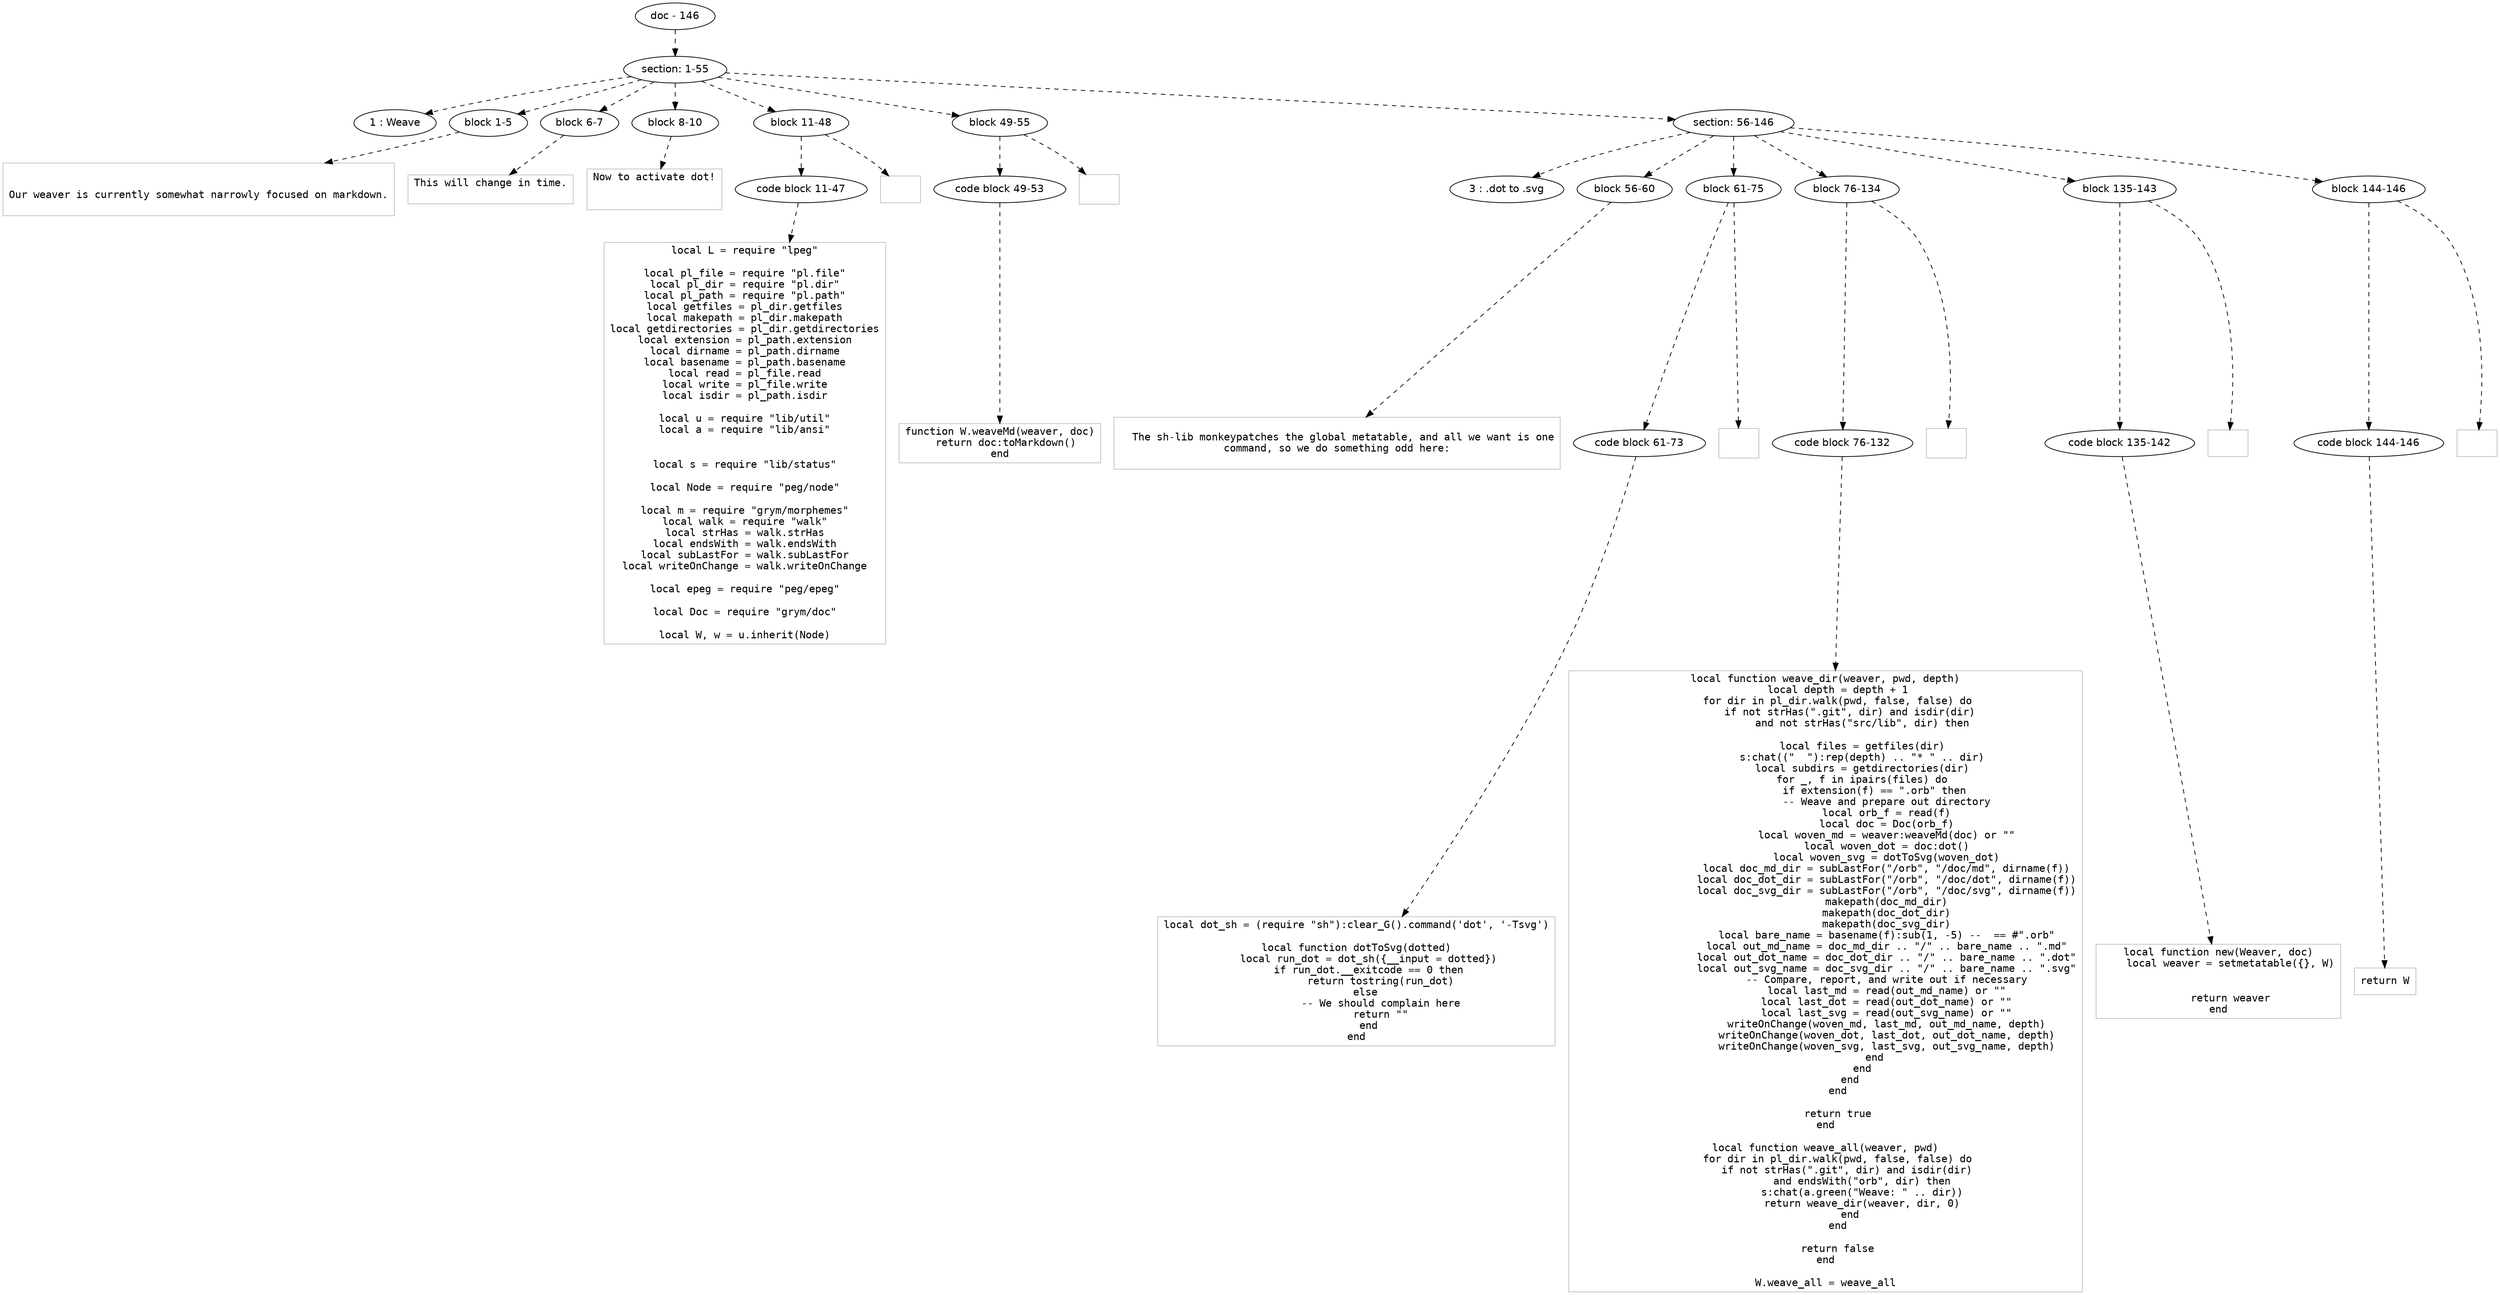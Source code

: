 digraph hierarchy {

node [fontname=Helvetica]
edge [style=dashed]

doc_0 [label="doc - 146"]

doc_0 -> { section_1}
{rank=same; section_1}

section_1 [label="section: 1-55"]

section_1 -> { header_2 block_3 block_4 block_5 block_6 block_7 section_8}
{rank=same; header_2 block_3 block_4 block_5 block_6 block_7 section_8}

header_2 [label="1 : Weave"]
block_3 [label="block 1-5"]
block_4 [label="block 6-7"]
block_5 [label="block 8-10"]
block_6 [label="block 11-48"]
block_7 [label="block 49-55"]
section_8 [label="section: 56-146"]


block_3 -> leaf_9
leaf_9  [color=Gray,shape=rectangle,fontname=Inconsolata,label="

Our weaver is currently somewhat narrowly focused on markdown.

"]
block_4 -> leaf_10
leaf_10  [color=Gray,shape=rectangle,fontname=Inconsolata,label="This will change in time.

"]
block_5 -> leaf_11
leaf_11  [color=Gray,shape=rectangle,fontname=Inconsolata,label="Now to activate dot!


"]block_6 -> { codeblock_12}
{rank=same; codeblock_12}

codeblock_12 [label="code block 11-47"]


codeblock_12 -> leaf_13
leaf_13  [color=Gray,shape=rectangle,fontname=Inconsolata,label="local L = require \"lpeg\"

local pl_file = require \"pl.file\"
local pl_dir = require \"pl.dir\"
local pl_path = require \"pl.path\"
local getfiles = pl_dir.getfiles
local makepath = pl_dir.makepath
local getdirectories = pl_dir.getdirectories
local extension = pl_path.extension
local dirname = pl_path.dirname
local basename = pl_path.basename
local read = pl_file.read
local write = pl_file.write
local isdir = pl_path.isdir

local u = require \"lib/util\"
local a = require \"lib/ansi\"


local s = require \"lib/status\"

local Node = require \"peg/node\"

local m = require \"grym/morphemes\"
local walk = require \"walk\"
local strHas = walk.strHas
local endsWith = walk.endsWith
local subLastFor = walk.subLastFor
local writeOnChange = walk.writeOnChange

local epeg = require \"peg/epeg\"

local Doc = require \"grym/doc\"

local W, w = u.inherit(Node)
"]
block_6 -> leaf_14
leaf_14  [color=Gray,shape=rectangle,fontname=Inconsolata,label="
"]block_7 -> { codeblock_15}
{rank=same; codeblock_15}

codeblock_15 [label="code block 49-53"]


codeblock_15 -> leaf_16
leaf_16  [color=Gray,shape=rectangle,fontname=Inconsolata,label="function W.weaveMd(weaver, doc)
  return doc:toMarkdown()
end
"]
block_7 -> leaf_17
leaf_17  [color=Gray,shape=rectangle,fontname=Inconsolata,label="

"]section_8 -> { header_18 block_19 block_20 block_21 block_22 block_23}
{rank=same; header_18 block_19 block_20 block_21 block_22 block_23}

header_18 [label="3 : .dot to .svg"]
block_19 [label="block 56-60"]
block_20 [label="block 61-75"]
block_21 [label="block 76-134"]
block_22 [label="block 135-143"]
block_23 [label="block 144-146"]


block_19 -> leaf_24
leaf_24  [color=Gray,shape=rectangle,fontname=Inconsolata,label="
  The sh-lib monkeypatches the global metatable, and all we want is one
command, so we do something odd here:

"]block_20 -> { codeblock_25}
{rank=same; codeblock_25}

codeblock_25 [label="code block 61-73"]


codeblock_25 -> leaf_26
leaf_26  [color=Gray,shape=rectangle,fontname=Inconsolata,label="local dot_sh = (require \"sh\"):clear_G().command('dot', '-Tsvg')

local function dotToSvg(dotted)
    local run_dot = dot_sh({__input = dotted})
    if run_dot.__exitcode == 0 then
        return tostring(run_dot)
    else 
        -- We should complain here
        return \"\"
    end
end
"]
block_20 -> leaf_27
leaf_27  [color=Gray,shape=rectangle,fontname=Inconsolata,label="

"]block_21 -> { codeblock_28}
{rank=same; codeblock_28}

codeblock_28 [label="code block 76-132"]


codeblock_28 -> leaf_29
leaf_29  [color=Gray,shape=rectangle,fontname=Inconsolata,label="local function weave_dir(weaver, pwd, depth)
    local depth = depth + 1
    for dir in pl_dir.walk(pwd, false, false) do
        if not strHas(\".git\", dir) and isdir(dir)
            and not strHas(\"src/lib\", dir) then

            local files = getfiles(dir)
            s:chat((\"  \"):rep(depth) .. \"* \" .. dir)
            local subdirs = getdirectories(dir)
            for _, f in ipairs(files) do
                if extension(f) == \".orb\" then
                    -- Weave and prepare out directory
                    local orb_f = read(f)
                    local doc = Doc(orb_f)
                    local woven_md = weaver:weaveMd(doc) or \"\"
                    local woven_dot = doc:dot()
                    local woven_svg = dotToSvg(woven_dot)
                    local doc_md_dir = subLastFor(\"/orb\", \"/doc/md\", dirname(f))
                    local doc_dot_dir = subLastFor(\"/orb\", \"/doc/dot\", dirname(f))
                    local doc_svg_dir = subLastFor(\"/orb\", \"/doc/svg\", dirname(f))
                    makepath(doc_md_dir)
                    makepath(doc_dot_dir)
                    makepath(doc_svg_dir)
                    local bare_name = basename(f):sub(1, -5) --  == #\".orb\"
                    local out_md_name = doc_md_dir .. \"/\" .. bare_name .. \".md\"
                    local out_dot_name = doc_dot_dir .. \"/\" .. bare_name .. \".dot\"
                    local out_svg_name = doc_svg_dir .. \"/\" .. bare_name .. \".svg\"
                    -- Compare, report, and write out if necessary
                    local last_md = read(out_md_name) or \"\"
                    local last_dot = read(out_dot_name) or \"\"
                    local last_svg = read(out_svg_name) or \"\"
                    writeOnChange(woven_md, last_md, out_md_name, depth)
                    writeOnChange(woven_dot, last_dot, out_dot_name, depth)
                    writeOnChange(woven_svg, last_svg, out_svg_name, depth)
                end
            end
        end
    end

    return true
end

local function weave_all(weaver, pwd)
    for dir in pl_dir.walk(pwd, false, false) do
        if not strHas(\".git\", dir) and isdir(dir) 
            and endsWith(\"orb\", dir) then
            s:chat(a.green(\"Weave: \" .. dir))
            return weave_dir(weaver, dir, 0)
        end
    end

    return false
end

W.weave_all = weave_all
"]
block_21 -> leaf_30
leaf_30  [color=Gray,shape=rectangle,fontname=Inconsolata,label="

"]block_22 -> { codeblock_31}
{rank=same; codeblock_31}

codeblock_31 [label="code block 135-142"]


codeblock_31 -> leaf_32
leaf_32  [color=Gray,shape=rectangle,fontname=Inconsolata,label="local function new(Weaver, doc)
    local weaver = setmetatable({}, W)


    return weaver
end
"]
block_22 -> leaf_33
leaf_33  [color=Gray,shape=rectangle,fontname=Inconsolata,label="
"]block_23 -> { codeblock_34}
{rank=same; codeblock_34}

codeblock_34 [label="code block 144-146"]


codeblock_34 -> leaf_35
leaf_35  [color=Gray,shape=rectangle,fontname=Inconsolata,label="return W
"]
block_23 -> leaf_36
leaf_36  [color=Gray,shape=rectangle,fontname=Inconsolata,label=""]
}
